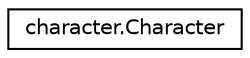 digraph "Graphical Class Hierarchy"
{
  edge [fontname="Helvetica",fontsize="10",labelfontname="Helvetica",labelfontsize="10"];
  node [fontname="Helvetica",fontsize="10",shape=record];
  rankdir="LR";
  Node1 [label="character.Character",height=0.2,width=0.4,color="black", fillcolor="white", style="filled",URL="$classcharacter_1_1Character.html",tooltip="Character is a class that implements a game character. "];
}
